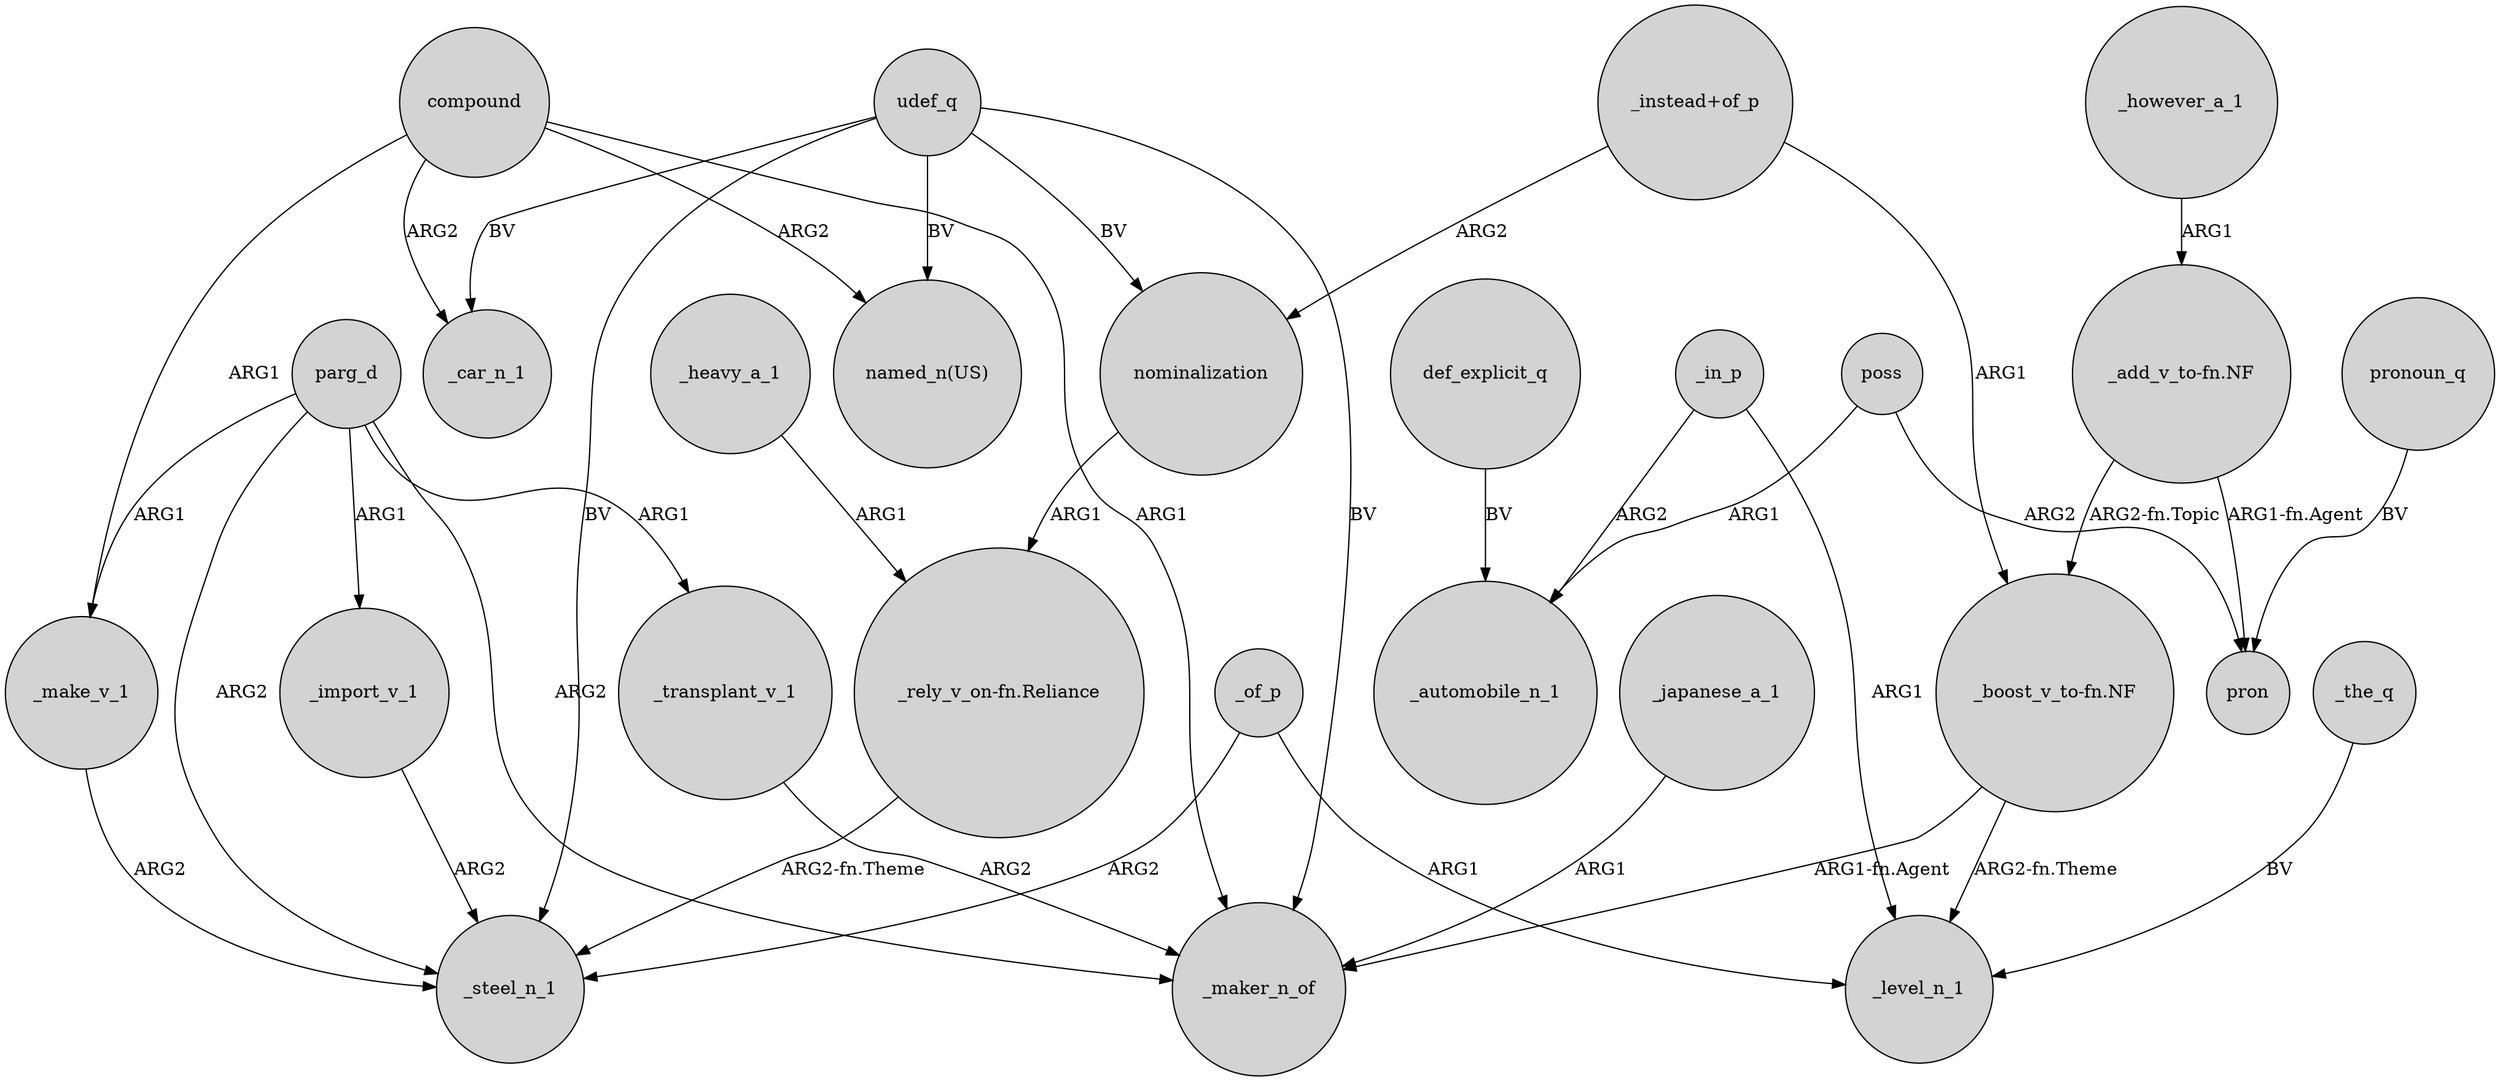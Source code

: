 digraph {
	node [shape=circle style=filled]
	parg_d -> _import_v_1 [label=ARG1]
	_in_p -> _level_n_1 [label=ARG1]
	udef_q -> "named_n(US)" [label=BV]
	poss -> pron [label=ARG2]
	parg_d -> _steel_n_1 [label=ARG2]
	poss -> _automobile_n_1 [label=ARG1]
	"_instead+of_p" -> "_boost_v_to-fn.NF" [label=ARG1]
	_heavy_a_1 -> "_rely_v_on-fn.Reliance" [label=ARG1]
	compound -> _maker_n_of [label=ARG1]
	def_explicit_q -> _automobile_n_1 [label=BV]
	_the_q -> _level_n_1 [label=BV]
	parg_d -> _maker_n_of [label=ARG2]
	udef_q -> _steel_n_1 [label=BV]
	"_instead+of_p" -> nominalization [label=ARG2]
	compound -> "named_n(US)" [label=ARG2]
	"_boost_v_to-fn.NF" -> _level_n_1 [label="ARG2-fn.Theme"]
	pronoun_q -> pron [label=BV]
	_japanese_a_1 -> _maker_n_of [label=ARG1]
	"_add_v_to-fn.NF" -> "_boost_v_to-fn.NF" [label="ARG2-fn.Topic"]
	_transplant_v_1 -> _maker_n_of [label=ARG2]
	_of_p -> _steel_n_1 [label=ARG2]
	udef_q -> _maker_n_of [label=BV]
	_in_p -> _automobile_n_1 [label=ARG2]
	_of_p -> _level_n_1 [label=ARG1]
	"_add_v_to-fn.NF" -> pron [label="ARG1-fn.Agent"]
	udef_q -> nominalization [label=BV]
	_import_v_1 -> _steel_n_1 [label=ARG2]
	"_boost_v_to-fn.NF" -> _maker_n_of [label="ARG1-fn.Agent"]
	_make_v_1 -> _steel_n_1 [label=ARG2]
	parg_d -> _transplant_v_1 [label=ARG1]
	udef_q -> _car_n_1 [label=BV]
	parg_d -> _make_v_1 [label=ARG1]
	compound -> _make_v_1 [label=ARG1]
	_however_a_1 -> "_add_v_to-fn.NF" [label=ARG1]
	compound -> _car_n_1 [label=ARG2]
	"_rely_v_on-fn.Reliance" -> _steel_n_1 [label="ARG2-fn.Theme"]
	nominalization -> "_rely_v_on-fn.Reliance" [label=ARG1]
}
